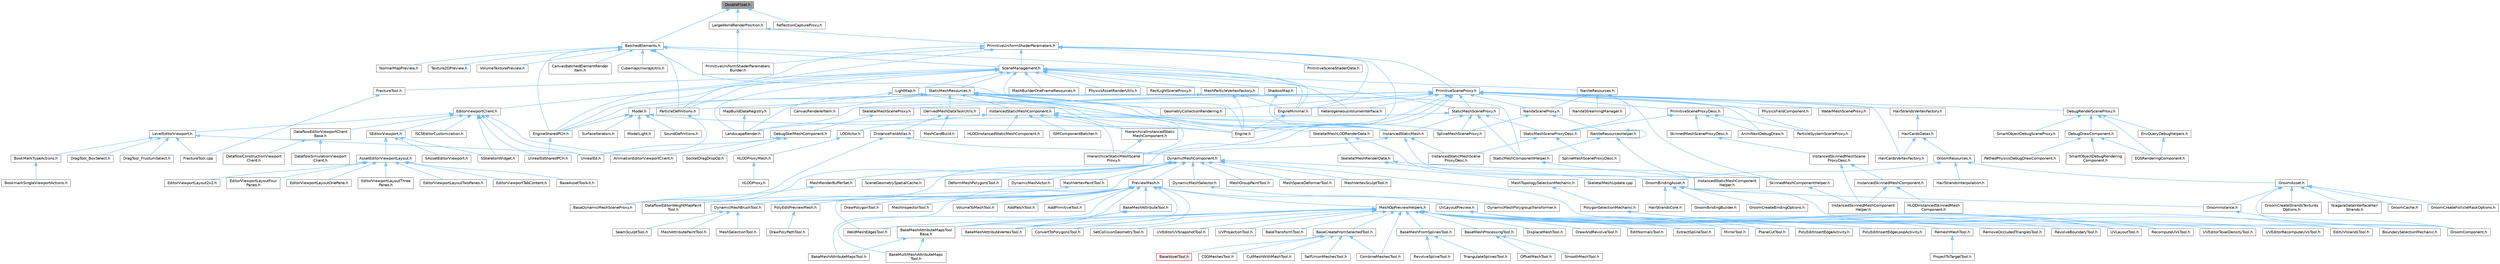 digraph "DoubleFloat.h"
{
 // INTERACTIVE_SVG=YES
 // LATEX_PDF_SIZE
  bgcolor="transparent";
  edge [fontname=Helvetica,fontsize=10,labelfontname=Helvetica,labelfontsize=10];
  node [fontname=Helvetica,fontsize=10,shape=box,height=0.2,width=0.4];
  Node1 [id="Node000001",label="DoubleFloat.h",height=0.2,width=0.4,color="gray40", fillcolor="grey60", style="filled", fontcolor="black",tooltip=" "];
  Node1 -> Node2 [id="edge1_Node000001_Node000002",dir="back",color="steelblue1",style="solid",tooltip=" "];
  Node2 [id="Node000002",label="BatchedElements.h",height=0.2,width=0.4,color="grey40", fillcolor="white", style="filled",URL="$d5/dde/BatchedElements_8h.html",tooltip=" "];
  Node2 -> Node3 [id="edge2_Node000002_Node000003",dir="back",color="steelblue1",style="solid",tooltip=" "];
  Node3 [id="Node000003",label="CanvasBatchedElementRender\lItem.h",height=0.2,width=0.4,color="grey40", fillcolor="white", style="filled",URL="$d4/d4b/CanvasBatchedElementRenderItem_8h.html",tooltip=" "];
  Node2 -> Node4 [id="edge3_Node000002_Node000004",dir="back",color="steelblue1",style="solid",tooltip=" "];
  Node4 [id="Node000004",label="CubemapUnwrapUtils.h",height=0.2,width=0.4,color="grey40", fillcolor="white", style="filled",URL="$dd/d68/CubemapUnwrapUtils_8h.html",tooltip=" "];
  Node2 -> Node5 [id="edge4_Node000002_Node000005",dir="back",color="steelblue1",style="solid",tooltip=" "];
  Node5 [id="Node000005",label="Engine.h",height=0.2,width=0.4,color="grey40", fillcolor="white", style="filled",URL="$d1/d34/Public_2Engine_8h.html",tooltip=" "];
  Node2 -> Node6 [id="edge5_Node000002_Node000006",dir="back",color="steelblue1",style="solid",tooltip=" "];
  Node6 [id="Node000006",label="EngineMinimal.h",height=0.2,width=0.4,color="grey40", fillcolor="white", style="filled",URL="$d0/d2c/EngineMinimal_8h.html",tooltip=" "];
  Node6 -> Node5 [id="edge6_Node000006_Node000005",dir="back",color="steelblue1",style="solid",tooltip=" "];
  Node2 -> Node7 [id="edge7_Node000002_Node000007",dir="back",color="steelblue1",style="solid",tooltip=" "];
  Node7 [id="Node000007",label="EngineSharedPCH.h",height=0.2,width=0.4,color="grey40", fillcolor="white", style="filled",URL="$dc/dbb/EngineSharedPCH_8h.html",tooltip=" "];
  Node7 -> Node8 [id="edge8_Node000007_Node000008",dir="back",color="steelblue1",style="solid",tooltip=" "];
  Node8 [id="Node000008",label="UnrealEdSharedPCH.h",height=0.2,width=0.4,color="grey40", fillcolor="white", style="filled",URL="$d1/de6/UnrealEdSharedPCH_8h.html",tooltip=" "];
  Node2 -> Node9 [id="edge9_Node000002_Node000009",dir="back",color="steelblue1",style="solid",tooltip=" "];
  Node9 [id="Node000009",label="NormalMapPreview.h",height=0.2,width=0.4,color="grey40", fillcolor="white", style="filled",URL="$d2/dbe/NormalMapPreview_8h.html",tooltip=" "];
  Node2 -> Node10 [id="edge10_Node000002_Node000010",dir="back",color="steelblue1",style="solid",tooltip=" "];
  Node10 [id="Node000010",label="ParticleDefinitions.h",height=0.2,width=0.4,color="grey40", fillcolor="white", style="filled",URL="$db/dde/ParticleDefinitions_8h.html",tooltip=" "];
  Node10 -> Node11 [id="edge11_Node000010_Node000011",dir="back",color="steelblue1",style="solid",tooltip=" "];
  Node11 [id="Node000011",label="UnrealEd.h",height=0.2,width=0.4,color="grey40", fillcolor="white", style="filled",URL="$d2/d5f/UnrealEd_8h.html",tooltip=" "];
  Node2 -> Node12 [id="edge12_Node000002_Node000012",dir="back",color="steelblue1",style="solid",tooltip=" "];
  Node12 [id="Node000012",label="SceneManagement.h",height=0.2,width=0.4,color="grey40", fillcolor="white", style="filled",URL="$de/db9/SceneManagement_8h.html",tooltip=" "];
  Node12 -> Node13 [id="edge13_Node000012_Node000013",dir="back",color="steelblue1",style="solid",tooltip=" "];
  Node13 [id="Node000013",label="EditorViewportClient.h",height=0.2,width=0.4,color="grey40", fillcolor="white", style="filled",URL="$d4/d41/EditorViewportClient_8h.html",tooltip=" "];
  Node13 -> Node14 [id="edge14_Node000013_Node000014",dir="back",color="steelblue1",style="solid",tooltip=" "];
  Node14 [id="Node000014",label="AnimationEditorViewportClient.h",height=0.2,width=0.4,color="grey40", fillcolor="white", style="filled",URL="$d1/d45/AnimationEditorViewportClient_8h.html",tooltip=" "];
  Node13 -> Node15 [id="edge15_Node000013_Node000015",dir="back",color="steelblue1",style="solid",tooltip=" "];
  Node15 [id="Node000015",label="DataflowEditorViewportClient\lBase.h",height=0.2,width=0.4,color="grey40", fillcolor="white", style="filled",URL="$d8/ddd/DataflowEditorViewportClientBase_8h.html",tooltip=" "];
  Node15 -> Node16 [id="edge16_Node000015_Node000016",dir="back",color="steelblue1",style="solid",tooltip=" "];
  Node16 [id="Node000016",label="DataflowConstructionViewport\lClient.h",height=0.2,width=0.4,color="grey40", fillcolor="white", style="filled",URL="$d5/da1/DataflowConstructionViewportClient_8h.html",tooltip=" "];
  Node15 -> Node17 [id="edge17_Node000015_Node000017",dir="back",color="steelblue1",style="solid",tooltip=" "];
  Node17 [id="Node000017",label="DataflowSimulationViewport\lClient.h",height=0.2,width=0.4,color="grey40", fillcolor="white", style="filled",URL="$da/d6a/DataflowSimulationViewportClient_8h.html",tooltip=" "];
  Node13 -> Node18 [id="edge18_Node000013_Node000018",dir="back",color="steelblue1",style="solid",tooltip=" "];
  Node18 [id="Node000018",label="ISCSEditorCustomization.h",height=0.2,width=0.4,color="grey40", fillcolor="white", style="filled",URL="$de/d19/ISCSEditorCustomization_8h.html",tooltip=" "];
  Node13 -> Node19 [id="edge19_Node000013_Node000019",dir="back",color="steelblue1",style="solid",tooltip=" "];
  Node19 [id="Node000019",label="LevelEditorViewport.h",height=0.2,width=0.4,color="grey40", fillcolor="white", style="filled",URL="$d4/ddf/LevelEditorViewport_8h.html",tooltip=" "];
  Node19 -> Node20 [id="edge20_Node000019_Node000020",dir="back",color="steelblue1",style="solid",tooltip=" "];
  Node20 [id="Node000020",label="BookMarkTypeActions.h",height=0.2,width=0.4,color="grey40", fillcolor="white", style="filled",URL="$d0/d2f/BookMarkTypeActions_8h.html",tooltip=" "];
  Node20 -> Node21 [id="edge21_Node000020_Node000021",dir="back",color="steelblue1",style="solid",tooltip=" "];
  Node21 [id="Node000021",label="BookmarkSingleViewportActions.h",height=0.2,width=0.4,color="grey40", fillcolor="white", style="filled",URL="$d3/dd5/BookmarkSingleViewportActions_8h.html",tooltip=" "];
  Node19 -> Node22 [id="edge22_Node000019_Node000022",dir="back",color="steelblue1",style="solid",tooltip=" "];
  Node22 [id="Node000022",label="DragTool_BoxSelect.h",height=0.2,width=0.4,color="grey40", fillcolor="white", style="filled",URL="$da/dbf/DragTool__BoxSelect_8h.html",tooltip=" "];
  Node19 -> Node23 [id="edge23_Node000019_Node000023",dir="back",color="steelblue1",style="solid",tooltip=" "];
  Node23 [id="Node000023",label="DragTool_FrustumSelect.h",height=0.2,width=0.4,color="grey40", fillcolor="white", style="filled",URL="$db/de7/DragTool__FrustumSelect_8h.html",tooltip=" "];
  Node19 -> Node24 [id="edge24_Node000019_Node000024",dir="back",color="steelblue1",style="solid",tooltip=" "];
  Node24 [id="Node000024",label="FractureTool.cpp",height=0.2,width=0.4,color="grey40", fillcolor="white", style="filled",URL="$dc/d9a/FractureTool_8cpp.html",tooltip=" "];
  Node19 -> Node11 [id="edge25_Node000019_Node000011",dir="back",color="steelblue1",style="solid",tooltip=" "];
  Node13 -> Node25 [id="edge26_Node000013_Node000025",dir="back",color="steelblue1",style="solid",tooltip=" "];
  Node25 [id="Node000025",label="SEditorViewport.h",height=0.2,width=0.4,color="grey40", fillcolor="white", style="filled",URL="$dd/de0/SEditorViewport_8h.html",tooltip=" "];
  Node25 -> Node26 [id="edge27_Node000025_Node000026",dir="back",color="steelblue1",style="solid",tooltip=" "];
  Node26 [id="Node000026",label="AssetEditorViewportLayout.h",height=0.2,width=0.4,color="grey40", fillcolor="white", style="filled",URL="$df/d46/AssetEditorViewportLayout_8h.html",tooltip=" "];
  Node26 -> Node27 [id="edge28_Node000026_Node000027",dir="back",color="steelblue1",style="solid",tooltip=" "];
  Node27 [id="Node000027",label="BaseAssetToolkit.h",height=0.2,width=0.4,color="grey40", fillcolor="white", style="filled",URL="$d4/d85/BaseAssetToolkit_8h.html",tooltip=" "];
  Node26 -> Node28 [id="edge29_Node000026_Node000028",dir="back",color="steelblue1",style="solid",tooltip=" "];
  Node28 [id="Node000028",label="EditorViewportLayout2x2.h",height=0.2,width=0.4,color="grey40", fillcolor="white", style="filled",URL="$df/dbd/EditorViewportLayout2x2_8h.html",tooltip=" "];
  Node26 -> Node29 [id="edge30_Node000026_Node000029",dir="back",color="steelblue1",style="solid",tooltip=" "];
  Node29 [id="Node000029",label="EditorViewportLayoutFour\lPanes.h",height=0.2,width=0.4,color="grey40", fillcolor="white", style="filled",URL="$d4/d84/EditorViewportLayoutFourPanes_8h.html",tooltip=" "];
  Node26 -> Node30 [id="edge31_Node000026_Node000030",dir="back",color="steelblue1",style="solid",tooltip=" "];
  Node30 [id="Node000030",label="EditorViewportLayoutOnePane.h",height=0.2,width=0.4,color="grey40", fillcolor="white", style="filled",URL="$d2/da6/EditorViewportLayoutOnePane_8h.html",tooltip=" "];
  Node26 -> Node31 [id="edge32_Node000026_Node000031",dir="back",color="steelblue1",style="solid",tooltip=" "];
  Node31 [id="Node000031",label="EditorViewportLayoutThree\lPanes.h",height=0.2,width=0.4,color="grey40", fillcolor="white", style="filled",URL="$d2/d25/EditorViewportLayoutThreePanes_8h.html",tooltip=" "];
  Node26 -> Node32 [id="edge33_Node000026_Node000032",dir="back",color="steelblue1",style="solid",tooltip=" "];
  Node32 [id="Node000032",label="EditorViewportLayoutTwoPanes.h",height=0.2,width=0.4,color="grey40", fillcolor="white", style="filled",URL="$dc/d66/EditorViewportLayoutTwoPanes_8h.html",tooltip=" "];
  Node26 -> Node33 [id="edge34_Node000026_Node000033",dir="back",color="steelblue1",style="solid",tooltip=" "];
  Node33 [id="Node000033",label="EditorViewportTabContent.h",height=0.2,width=0.4,color="grey40", fillcolor="white", style="filled",URL="$d9/da4/EditorViewportTabContent_8h.html",tooltip=" "];
  Node25 -> Node34 [id="edge35_Node000025_Node000034",dir="back",color="steelblue1",style="solid",tooltip=" "];
  Node34 [id="Node000034",label="SAssetEditorViewport.h",height=0.2,width=0.4,color="grey40", fillcolor="white", style="filled",URL="$df/d5a/SAssetEditorViewport_8h.html",tooltip=" "];
  Node25 -> Node35 [id="edge36_Node000025_Node000035",dir="back",color="steelblue1",style="solid",tooltip=" "];
  Node35 [id="Node000035",label="SSkeletonWidget.h",height=0.2,width=0.4,color="grey40", fillcolor="white", style="filled",URL="$dd/da7/SSkeletonWidget_8h.html",tooltip=" "];
  Node13 -> Node35 [id="edge37_Node000013_Node000035",dir="back",color="steelblue1",style="solid",tooltip=" "];
  Node13 -> Node11 [id="edge38_Node000013_Node000011",dir="back",color="steelblue1",style="solid",tooltip=" "];
  Node13 -> Node8 [id="edge39_Node000013_Node000008",dir="back",color="steelblue1",style="solid",tooltip=" "];
  Node12 -> Node5 [id="edge40_Node000012_Node000005",dir="back",color="steelblue1",style="solid",tooltip=" "];
  Node12 -> Node6 [id="edge41_Node000012_Node000006",dir="back",color="steelblue1",style="solid",tooltip=" "];
  Node12 -> Node7 [id="edge42_Node000012_Node000007",dir="back",color="steelblue1",style="solid",tooltip=" "];
  Node12 -> Node36 [id="edge43_Node000012_Node000036",dir="back",color="steelblue1",style="solid",tooltip=" "];
  Node36 [id="Node000036",label="FractureTool.h",height=0.2,width=0.4,color="grey40", fillcolor="white", style="filled",URL="$d4/d30/FractureTool_8h.html",tooltip=" "];
  Node36 -> Node24 [id="edge44_Node000036_Node000024",dir="back",color="steelblue1",style="solid",tooltip=" "];
  Node12 -> Node37 [id="edge45_Node000012_Node000037",dir="back",color="steelblue1",style="solid",tooltip=" "];
  Node37 [id="Node000037",label="HeterogeneousVolumeInterface.h",height=0.2,width=0.4,color="grey40", fillcolor="white", style="filled",URL="$d3/de3/HeterogeneousVolumeInterface_8h.html",tooltip=" "];
  Node12 -> Node38 [id="edge46_Node000012_Node000038",dir="back",color="steelblue1",style="solid",tooltip=" "];
  Node38 [id="Node000038",label="LandscapeRender.h",height=0.2,width=0.4,color="grey40", fillcolor="white", style="filled",URL="$df/d67/LandscapeRender_8h.html",tooltip=" "];
  Node12 -> Node39 [id="edge47_Node000012_Node000039",dir="back",color="steelblue1",style="solid",tooltip=" "];
  Node39 [id="Node000039",label="LightMap.h",height=0.2,width=0.4,color="grey40", fillcolor="white", style="filled",URL="$d1/d76/LightMap_8h.html",tooltip=" "];
  Node39 -> Node40 [id="edge48_Node000039_Node000040",dir="back",color="steelblue1",style="solid",tooltip=" "];
  Node40 [id="Node000040",label="InstancedStaticMesh.h",height=0.2,width=0.4,color="grey40", fillcolor="white", style="filled",URL="$dd/d89/InstancedStaticMesh_8h.html",tooltip=" "];
  Node40 -> Node41 [id="edge49_Node000040_Node000041",dir="back",color="steelblue1",style="solid",tooltip=" "];
  Node41 [id="Node000041",label="HierarchicalStaticMeshScene\lProxy.h",height=0.2,width=0.4,color="grey40", fillcolor="white", style="filled",URL="$d3/d4d/HierarchicalStaticMeshSceneProxy_8h.html",tooltip=" "];
  Node40 -> Node42 [id="edge50_Node000040_Node000042",dir="back",color="steelblue1",style="solid",tooltip=" "];
  Node42 [id="Node000042",label="InstancedStaticMeshComponent\lHelper.h",height=0.2,width=0.4,color="grey40", fillcolor="white", style="filled",URL="$dc/dc7/InstancedStaticMeshComponentHelper_8h.html",tooltip=" "];
  Node40 -> Node43 [id="edge51_Node000040_Node000043",dir="back",color="steelblue1",style="solid",tooltip=" "];
  Node43 [id="Node000043",label="InstancedStaticMeshScene\lProxyDesc.h",height=0.2,width=0.4,color="grey40", fillcolor="white", style="filled",URL="$db/dcf/InstancedStaticMeshSceneProxyDesc_8h.html",tooltip=" "];
  Node39 -> Node44 [id="edge52_Node000039_Node000044",dir="back",color="steelblue1",style="solid",tooltip=" "];
  Node44 [id="Node000044",label="MapBuildDataRegistry.h",height=0.2,width=0.4,color="grey40", fillcolor="white", style="filled",URL="$df/dac/MapBuildDataRegistry_8h.html",tooltip=" "];
  Node44 -> Node38 [id="edge53_Node000044_Node000038",dir="back",color="steelblue1",style="solid",tooltip=" "];
  Node12 -> Node45 [id="edge54_Node000012_Node000045",dir="back",color="steelblue1",style="solid",tooltip=" "];
  Node45 [id="Node000045",label="MeshBuilderOneFrameResources.h",height=0.2,width=0.4,color="grey40", fillcolor="white", style="filled",URL="$df/d7c/MeshBuilderOneFrameResources_8h.html",tooltip=" "];
  Node12 -> Node46 [id="edge55_Node000012_Node000046",dir="back",color="steelblue1",style="solid",tooltip=" "];
  Node46 [id="Node000046",label="MeshParticleVertexFactory.h",height=0.2,width=0.4,color="grey40", fillcolor="white", style="filled",URL="$d5/d83/MeshParticleVertexFactory_8h.html",tooltip=" "];
  Node46 -> Node5 [id="edge56_Node000046_Node000005",dir="back",color="steelblue1",style="solid",tooltip=" "];
  Node46 -> Node6 [id="edge57_Node000046_Node000006",dir="back",color="steelblue1",style="solid",tooltip=" "];
  Node46 -> Node10 [id="edge58_Node000046_Node000010",dir="back",color="steelblue1",style="solid",tooltip=" "];
  Node12 -> Node47 [id="edge59_Node000012_Node000047",dir="back",color="steelblue1",style="solid",tooltip=" "];
  Node47 [id="Node000047",label="NaniteResources.h",height=0.2,width=0.4,color="grey40", fillcolor="white", style="filled",URL="$d7/d8b/NaniteResources_8h.html",tooltip=" "];
  Node47 -> Node48 [id="edge60_Node000047_Node000048",dir="back",color="steelblue1",style="solid",tooltip=" "];
  Node48 [id="Node000048",label="NaniteSceneProxy.h",height=0.2,width=0.4,color="grey40", fillcolor="white", style="filled",URL="$de/dae/NaniteSceneProxy_8h.html",tooltip=" "];
  Node48 -> Node49 [id="edge61_Node000048_Node000049",dir="back",color="steelblue1",style="solid",tooltip=" "];
  Node49 [id="Node000049",label="NaniteResourcesHelper.h",height=0.2,width=0.4,color="grey40", fillcolor="white", style="filled",URL="$dc/d48/NaniteResourcesHelper_8h.html",tooltip=" "];
  Node49 -> Node42 [id="edge62_Node000049_Node000042",dir="back",color="steelblue1",style="solid",tooltip=" "];
  Node49 -> Node49 [id="edge63_Node000049_Node000049",dir="back",color="steelblue1",style="solid",tooltip=" "];
  Node49 -> Node50 [id="edge64_Node000049_Node000050",dir="back",color="steelblue1",style="solid",tooltip=" "];
  Node50 [id="Node000050",label="StaticMeshComponentHelper.h",height=0.2,width=0.4,color="grey40", fillcolor="white", style="filled",URL="$dc/dc1/StaticMeshComponentHelper_8h.html",tooltip=" "];
  Node50 -> Node42 [id="edge65_Node000050_Node000042",dir="back",color="steelblue1",style="solid",tooltip=" "];
  Node48 -> Node51 [id="edge66_Node000048_Node000051",dir="back",color="steelblue1",style="solid",tooltip=" "];
  Node51 [id="Node000051",label="SplineMeshSceneProxy.h",height=0.2,width=0.4,color="grey40", fillcolor="white", style="filled",URL="$dd/dcb/SplineMeshSceneProxy_8h.html",tooltip=" "];
  Node47 -> Node52 [id="edge67_Node000047_Node000052",dir="back",color="steelblue1",style="solid",tooltip=" "];
  Node52 [id="Node000052",label="NaniteStreamingManager.h",height=0.2,width=0.4,color="grey40", fillcolor="white", style="filled",URL="$d2/d3f/NaniteStreamingManager_8h.html",tooltip=" "];
  Node47 -> Node53 [id="edge68_Node000047_Node000053",dir="back",color="steelblue1",style="solid",tooltip=" "];
  Node53 [id="Node000053",label="SkinnedMeshComponentHelper.h",height=0.2,width=0.4,color="grey40", fillcolor="white", style="filled",URL="$db/d81/SkinnedMeshComponentHelper_8h.html",tooltip=" "];
  Node53 -> Node54 [id="edge69_Node000053_Node000054",dir="back",color="steelblue1",style="solid",tooltip=" "];
  Node54 [id="Node000054",label="InstancedSkinnedMeshComponent\lHelper.h",height=0.2,width=0.4,color="grey40", fillcolor="white", style="filled",URL="$d1/d86/InstancedSkinnedMeshComponentHelper_8h.html",tooltip=" "];
  Node47 -> Node55 [id="edge70_Node000047_Node000055",dir="back",color="steelblue1",style="solid",tooltip=" "];
  Node55 [id="Node000055",label="StaticMeshSceneProxyDesc.h",height=0.2,width=0.4,color="grey40", fillcolor="white", style="filled",URL="$d0/d31/StaticMeshSceneProxyDesc_8h.html",tooltip=" "];
  Node55 -> Node43 [id="edge71_Node000055_Node000043",dir="back",color="steelblue1",style="solid",tooltip=" "];
  Node55 -> Node56 [id="edge72_Node000055_Node000056",dir="back",color="steelblue1",style="solid",tooltip=" "];
  Node56 [id="Node000056",label="SplineMeshSceneProxyDesc.h",height=0.2,width=0.4,color="grey40", fillcolor="white", style="filled",URL="$db/d1b/SplineMeshSceneProxyDesc_8h.html",tooltip=" "];
  Node12 -> Node10 [id="edge73_Node000012_Node000010",dir="back",color="steelblue1",style="solid",tooltip=" "];
  Node12 -> Node57 [id="edge74_Node000012_Node000057",dir="back",color="steelblue1",style="solid",tooltip=" "];
  Node57 [id="Node000057",label="PhysicsAssetRenderUtils.h",height=0.2,width=0.4,color="grey40", fillcolor="white", style="filled",URL="$d2/dee/PhysicsAssetRenderUtils_8h.html",tooltip=" "];
  Node12 -> Node58 [id="edge75_Node000012_Node000058",dir="back",color="steelblue1",style="solid",tooltip=" "];
  Node58 [id="Node000058",label="RectLightSceneProxy.h",height=0.2,width=0.4,color="grey40", fillcolor="white", style="filled",URL="$d4/d78/RectLightSceneProxy_8h.html",tooltip=" "];
  Node12 -> Node59 [id="edge76_Node000012_Node000059",dir="back",color="steelblue1",style="solid",tooltip=" "];
  Node59 [id="Node000059",label="ShadowMap.h",height=0.2,width=0.4,color="grey40", fillcolor="white", style="filled",URL="$d1/ddb/ShadowMap_8h.html",tooltip=" "];
  Node59 -> Node40 [id="edge77_Node000059_Node000040",dir="back",color="steelblue1",style="solid",tooltip=" "];
  Node12 -> Node60 [id="edge78_Node000012_Node000060",dir="back",color="steelblue1",style="solid",tooltip=" "];
  Node60 [id="Node000060",label="StaticMeshResources.h",height=0.2,width=0.4,color="grey40", fillcolor="white", style="filled",URL="$d0/db7/StaticMeshResources_8h.html",tooltip=" "];
  Node60 -> Node61 [id="edge79_Node000060_Node000061",dir="back",color="steelblue1",style="solid",tooltip=" "];
  Node61 [id="Node000061",label="CanvasRendererItem.h",height=0.2,width=0.4,color="grey40", fillcolor="white", style="filled",URL="$d7/d93/CanvasRendererItem_8h.html",tooltip=" "];
  Node60 -> Node62 [id="edge80_Node000060_Node000062",dir="back",color="steelblue1",style="solid",tooltip=" "];
  Node62 [id="Node000062",label="DerivedMeshDataTaskUtils.h",height=0.2,width=0.4,color="grey40", fillcolor="white", style="filled",URL="$d2/d98/DerivedMeshDataTaskUtils_8h.html",tooltip=" "];
  Node62 -> Node63 [id="edge81_Node000062_Node000063",dir="back",color="steelblue1",style="solid",tooltip=" "];
  Node63 [id="Node000063",label="DistanceFieldAtlas.h",height=0.2,width=0.4,color="grey40", fillcolor="white", style="filled",URL="$df/def/DistanceFieldAtlas_8h.html",tooltip=" "];
  Node63 -> Node64 [id="edge82_Node000063_Node000064",dir="back",color="steelblue1",style="solid",tooltip=" "];
  Node64 [id="Node000064",label="BaseDynamicMeshSceneProxy.h",height=0.2,width=0.4,color="grey40", fillcolor="white", style="filled",URL="$d2/dee/BaseDynamicMeshSceneProxy_8h.html",tooltip=" "];
  Node63 -> Node65 [id="edge83_Node000063_Node000065",dir="back",color="steelblue1",style="solid",tooltip=" "];
  Node65 [id="Node000065",label="DynamicMeshComponent.h",height=0.2,width=0.4,color="grey40", fillcolor="white", style="filled",URL="$d8/d66/DynamicMeshComponent_8h.html",tooltip=" "];
  Node65 -> Node66 [id="edge84_Node000065_Node000066",dir="back",color="steelblue1",style="solid",tooltip=" "];
  Node66 [id="Node000066",label="DataflowEditorWeightMapPaint\lTool.h",height=0.2,width=0.4,color="grey40", fillcolor="white", style="filled",URL="$db/d46/DataflowEditorWeightMapPaintTool_8h.html",tooltip=" "];
  Node65 -> Node67 [id="edge85_Node000065_Node000067",dir="back",color="steelblue1",style="solid",tooltip=" "];
  Node67 [id="Node000067",label="DeformMeshPolygonsTool.h",height=0.2,width=0.4,color="grey40", fillcolor="white", style="filled",URL="$db/d72/DeformMeshPolygonsTool_8h.html",tooltip=" "];
  Node65 -> Node68 [id="edge86_Node000065_Node000068",dir="back",color="steelblue1",style="solid",tooltip=" "];
  Node68 [id="Node000068",label="DynamicMeshActor.h",height=0.2,width=0.4,color="grey40", fillcolor="white", style="filled",URL="$d1/d71/DynamicMeshActor_8h.html",tooltip=" "];
  Node65 -> Node69 [id="edge87_Node000065_Node000069",dir="back",color="steelblue1",style="solid",tooltip=" "];
  Node69 [id="Node000069",label="DynamicMeshBrushTool.h",height=0.2,width=0.4,color="grey40", fillcolor="white", style="filled",URL="$da/d04/DynamicMeshBrushTool_8h.html",tooltip=" "];
  Node69 -> Node70 [id="edge88_Node000069_Node000070",dir="back",color="steelblue1",style="solid",tooltip=" "];
  Node70 [id="Node000070",label="MeshAttributePaintTool.h",height=0.2,width=0.4,color="grey40", fillcolor="white", style="filled",URL="$d3/d29/MeshAttributePaintTool_8h.html",tooltip=" "];
  Node69 -> Node71 [id="edge89_Node000069_Node000071",dir="back",color="steelblue1",style="solid",tooltip=" "];
  Node71 [id="Node000071",label="MeshSelectionTool.h",height=0.2,width=0.4,color="grey40", fillcolor="white", style="filled",URL="$d8/d80/MeshSelectionTool_8h.html",tooltip=" "];
  Node69 -> Node72 [id="edge90_Node000069_Node000072",dir="back",color="steelblue1",style="solid",tooltip=" "];
  Node72 [id="Node000072",label="SeamSculptTool.h",height=0.2,width=0.4,color="grey40", fillcolor="white", style="filled",URL="$d1/d31/SeamSculptTool_8h.html",tooltip=" "];
  Node65 -> Node73 [id="edge91_Node000065_Node000073",dir="back",color="steelblue1",style="solid",tooltip=" "];
  Node73 [id="Node000073",label="DynamicMeshSelector.h",height=0.2,width=0.4,color="grey40", fillcolor="white", style="filled",URL="$dc/d01/DynamicMeshSelector_8h.html",tooltip=" "];
  Node73 -> Node74 [id="edge92_Node000073_Node000074",dir="back",color="steelblue1",style="solid",tooltip=" "];
  Node74 [id="Node000074",label="DynamicMeshPolygroupTransformer.h",height=0.2,width=0.4,color="grey40", fillcolor="white", style="filled",URL="$dc/db2/DynamicMeshPolygroupTransformer_8h.html",tooltip=" "];
  Node65 -> Node75 [id="edge93_Node000065_Node000075",dir="back",color="steelblue1",style="solid",tooltip=" "];
  Node75 [id="Node000075",label="EditUVIslandsTool.h",height=0.2,width=0.4,color="grey40", fillcolor="white", style="filled",URL="$d0/de4/EditUVIslandsTool_8h.html",tooltip=" "];
  Node65 -> Node76 [id="edge94_Node000065_Node000076",dir="back",color="steelblue1",style="solid",tooltip=" "];
  Node76 [id="Node000076",label="MeshGroupPaintTool.h",height=0.2,width=0.4,color="grey40", fillcolor="white", style="filled",URL="$dd/d04/MeshGroupPaintTool_8h.html",tooltip=" "];
  Node65 -> Node77 [id="edge95_Node000065_Node000077",dir="back",color="steelblue1",style="solid",tooltip=" "];
  Node77 [id="Node000077",label="MeshRenderBufferSet.h",height=0.2,width=0.4,color="grey40", fillcolor="white", style="filled",URL="$de/dc2/MeshRenderBufferSet_8h.html",tooltip=" "];
  Node77 -> Node64 [id="edge96_Node000077_Node000064",dir="back",color="steelblue1",style="solid",tooltip=" "];
  Node65 -> Node78 [id="edge97_Node000065_Node000078",dir="back",color="steelblue1",style="solid",tooltip=" "];
  Node78 [id="Node000078",label="MeshSpaceDeformerTool.h",height=0.2,width=0.4,color="grey40", fillcolor="white", style="filled",URL="$d7/dc8/MeshSpaceDeformerTool_8h.html",tooltip=" "];
  Node65 -> Node79 [id="edge98_Node000065_Node000079",dir="back",color="steelblue1",style="solid",tooltip=" "];
  Node79 [id="Node000079",label="MeshTopologySelectionMechanic.h",height=0.2,width=0.4,color="grey40", fillcolor="white", style="filled",URL="$d5/d15/MeshTopologySelectionMechanic_8h.html",tooltip=" "];
  Node79 -> Node80 [id="edge99_Node000079_Node000080",dir="back",color="steelblue1",style="solid",tooltip=" "];
  Node80 [id="Node000080",label="PolygonSelectionMechanic.h",height=0.2,width=0.4,color="grey40", fillcolor="white", style="filled",URL="$da/dff/PolygonSelectionMechanic_8h.html",tooltip=" "];
  Node80 -> Node81 [id="edge100_Node000080_Node000081",dir="back",color="steelblue1",style="solid",tooltip=" "];
  Node81 [id="Node000081",label="BoundarySelectionMechanic.h",height=0.2,width=0.4,color="grey40", fillcolor="white", style="filled",URL="$d8/dd6/BoundarySelectionMechanic_8h.html",tooltip=" "];
  Node80 -> Node75 [id="edge101_Node000080_Node000075",dir="back",color="steelblue1",style="solid",tooltip=" "];
  Node65 -> Node82 [id="edge102_Node000065_Node000082",dir="back",color="steelblue1",style="solid",tooltip=" "];
  Node82 [id="Node000082",label="MeshVertexPaintTool.h",height=0.2,width=0.4,color="grey40", fillcolor="white", style="filled",URL="$db/d74/MeshVertexPaintTool_8h.html",tooltip=" "];
  Node82 -> Node66 [id="edge103_Node000082_Node000066",dir="back",color="steelblue1",style="solid",tooltip=" "];
  Node65 -> Node83 [id="edge104_Node000065_Node000083",dir="back",color="steelblue1",style="solid",tooltip=" "];
  Node83 [id="Node000083",label="MeshVertexSculptTool.h",height=0.2,width=0.4,color="grey40", fillcolor="white", style="filled",URL="$dc/da6/MeshVertexSculptTool_8h.html",tooltip=" "];
  Node65 -> Node84 [id="edge105_Node000065_Node000084",dir="back",color="steelblue1",style="solid",tooltip=" "];
  Node84 [id="Node000084",label="PreviewMesh.h",height=0.2,width=0.4,color="grey40", fillcolor="white", style="filled",URL="$d6/d30/PreviewMesh_8h.html",tooltip=" "];
  Node84 -> Node85 [id="edge106_Node000084_Node000085",dir="back",color="steelblue1",style="solid",tooltip=" "];
  Node85 [id="Node000085",label="AddPatchTool.h",height=0.2,width=0.4,color="grey40", fillcolor="white", style="filled",URL="$d5/deb/AddPatchTool_8h.html",tooltip=" "];
  Node84 -> Node86 [id="edge107_Node000084_Node000086",dir="back",color="steelblue1",style="solid",tooltip=" "];
  Node86 [id="Node000086",label="AddPrimitiveTool.h",height=0.2,width=0.4,color="grey40", fillcolor="white", style="filled",URL="$d5/dbf/AddPrimitiveTool_8h.html",tooltip=" "];
  Node84 -> Node87 [id="edge108_Node000084_Node000087",dir="back",color="steelblue1",style="solid",tooltip=" "];
  Node87 [id="Node000087",label="BakeMeshAttributeMapsTool.h",height=0.2,width=0.4,color="grey40", fillcolor="white", style="filled",URL="$d8/d14/BakeMeshAttributeMapsTool_8h.html",tooltip=" "];
  Node84 -> Node88 [id="edge109_Node000084_Node000088",dir="back",color="steelblue1",style="solid",tooltip=" "];
  Node88 [id="Node000088",label="BakeMeshAttributeMapsTool\lBase.h",height=0.2,width=0.4,color="grey40", fillcolor="white", style="filled",URL="$dc/d68/BakeMeshAttributeMapsToolBase_8h.html",tooltip=" "];
  Node88 -> Node87 [id="edge110_Node000088_Node000087",dir="back",color="steelblue1",style="solid",tooltip=" "];
  Node88 -> Node89 [id="edge111_Node000088_Node000089",dir="back",color="steelblue1",style="solid",tooltip=" "];
  Node89 [id="Node000089",label="BakeMultiMeshAttributeMaps\lTool.h",height=0.2,width=0.4,color="grey40", fillcolor="white", style="filled",URL="$d7/d65/BakeMultiMeshAttributeMapsTool_8h.html",tooltip=" "];
  Node84 -> Node90 [id="edge112_Node000084_Node000090",dir="back",color="steelblue1",style="solid",tooltip=" "];
  Node90 [id="Node000090",label="BakeMeshAttributeTool.h",height=0.2,width=0.4,color="grey40", fillcolor="white", style="filled",URL="$d0/d82/BakeMeshAttributeTool_8h.html",tooltip=" "];
  Node90 -> Node88 [id="edge113_Node000090_Node000088",dir="back",color="steelblue1",style="solid",tooltip=" "];
  Node90 -> Node91 [id="edge114_Node000090_Node000091",dir="back",color="steelblue1",style="solid",tooltip=" "];
  Node91 [id="Node000091",label="BakeMeshAttributeVertexTool.h",height=0.2,width=0.4,color="grey40", fillcolor="white", style="filled",URL="$d6/d76/BakeMeshAttributeVertexTool_8h.html",tooltip=" "];
  Node84 -> Node91 [id="edge115_Node000084_Node000091",dir="back",color="steelblue1",style="solid",tooltip=" "];
  Node84 -> Node89 [id="edge116_Node000084_Node000089",dir="back",color="steelblue1",style="solid",tooltip=" "];
  Node84 -> Node92 [id="edge117_Node000084_Node000092",dir="back",color="steelblue1",style="solid",tooltip=" "];
  Node92 [id="Node000092",label="ConvertToPolygonsTool.h",height=0.2,width=0.4,color="grey40", fillcolor="white", style="filled",URL="$d7/d5a/ConvertToPolygonsTool_8h.html",tooltip=" "];
  Node84 -> Node93 [id="edge118_Node000084_Node000093",dir="back",color="steelblue1",style="solid",tooltip=" "];
  Node93 [id="Node000093",label="DrawPolygonTool.h",height=0.2,width=0.4,color="grey40", fillcolor="white", style="filled",URL="$d0/d15/DrawPolygonTool_8h.html",tooltip=" "];
  Node84 -> Node69 [id="edge119_Node000084_Node000069",dir="back",color="steelblue1",style="solid",tooltip=" "];
  Node84 -> Node94 [id="edge120_Node000084_Node000094",dir="back",color="steelblue1",style="solid",tooltip=" "];
  Node94 [id="Node000094",label="MeshInspectorTool.h",height=0.2,width=0.4,color="grey40", fillcolor="white", style="filled",URL="$de/da1/MeshInspectorTool_8h.html",tooltip=" "];
  Node84 -> Node95 [id="edge121_Node000084_Node000095",dir="back",color="steelblue1",style="solid",tooltip=" "];
  Node95 [id="Node000095",label="MeshOpPreviewHelpers.h",height=0.2,width=0.4,color="grey40", fillcolor="white", style="filled",URL="$de/d33/MeshOpPreviewHelpers_8h.html",tooltip=" "];
  Node95 -> Node88 [id="edge122_Node000095_Node000088",dir="back",color="steelblue1",style="solid",tooltip=" "];
  Node95 -> Node91 [id="edge123_Node000095_Node000091",dir="back",color="steelblue1",style="solid",tooltip=" "];
  Node95 -> Node96 [id="edge124_Node000095_Node000096",dir="back",color="steelblue1",style="solid",tooltip=" "];
  Node96 [id="Node000096",label="BakeTransformTool.h",height=0.2,width=0.4,color="grey40", fillcolor="white", style="filled",URL="$dc/d39/BakeTransformTool_8h.html",tooltip=" "];
  Node95 -> Node97 [id="edge125_Node000095_Node000097",dir="back",color="steelblue1",style="solid",tooltip=" "];
  Node97 [id="Node000097",label="BaseCreateFromSelectedTool.h",height=0.2,width=0.4,color="grey40", fillcolor="white", style="filled",URL="$de/dc7/BaseCreateFromSelectedTool_8h.html",tooltip=" "];
  Node97 -> Node98 [id="edge126_Node000097_Node000098",dir="back",color="steelblue1",style="solid",tooltip=" "];
  Node98 [id="Node000098",label="BaseVoxelTool.h",height=0.2,width=0.4,color="red", fillcolor="#FFF0F0", style="filled",URL="$db/d63/BaseVoxelTool_8h.html",tooltip=" "];
  Node97 -> Node102 [id="edge127_Node000097_Node000102",dir="back",color="steelblue1",style="solid",tooltip=" "];
  Node102 [id="Node000102",label="CSGMeshesTool.h",height=0.2,width=0.4,color="grey40", fillcolor="white", style="filled",URL="$db/dd1/CSGMeshesTool_8h.html",tooltip=" "];
  Node97 -> Node103 [id="edge128_Node000097_Node000103",dir="back",color="steelblue1",style="solid",tooltip=" "];
  Node103 [id="Node000103",label="CombineMeshesTool.h",height=0.2,width=0.4,color="grey40", fillcolor="white", style="filled",URL="$dd/da3/CombineMeshesTool_8h.html",tooltip=" "];
  Node97 -> Node104 [id="edge129_Node000097_Node000104",dir="back",color="steelblue1",style="solid",tooltip=" "];
  Node104 [id="Node000104",label="CutMeshWithMeshTool.h",height=0.2,width=0.4,color="grey40", fillcolor="white", style="filled",URL="$d2/d2c/CutMeshWithMeshTool_8h.html",tooltip=" "];
  Node97 -> Node105 [id="edge130_Node000097_Node000105",dir="back",color="steelblue1",style="solid",tooltip=" "];
  Node105 [id="Node000105",label="SelfUnionMeshesTool.h",height=0.2,width=0.4,color="grey40", fillcolor="white", style="filled",URL="$dc/dad/SelfUnionMeshesTool_8h.html",tooltip=" "];
  Node95 -> Node106 [id="edge131_Node000095_Node000106",dir="back",color="steelblue1",style="solid",tooltip=" "];
  Node106 [id="Node000106",label="BaseMeshFromSplinesTool.h",height=0.2,width=0.4,color="grey40", fillcolor="white", style="filled",URL="$da/d31/BaseMeshFromSplinesTool_8h.html",tooltip=" "];
  Node106 -> Node107 [id="edge132_Node000106_Node000107",dir="back",color="steelblue1",style="solid",tooltip=" "];
  Node107 [id="Node000107",label="RevolveSplineTool.h",height=0.2,width=0.4,color="grey40", fillcolor="white", style="filled",URL="$d3/d36/RevolveSplineTool_8h.html",tooltip=" "];
  Node106 -> Node108 [id="edge133_Node000106_Node000108",dir="back",color="steelblue1",style="solid",tooltip=" "];
  Node108 [id="Node000108",label="TriangulateSplinesTool.h",height=0.2,width=0.4,color="grey40", fillcolor="white", style="filled",URL="$d9/de6/TriangulateSplinesTool_8h.html",tooltip=" "];
  Node95 -> Node109 [id="edge134_Node000095_Node000109",dir="back",color="steelblue1",style="solid",tooltip=" "];
  Node109 [id="Node000109",label="BaseMeshProcessingTool.h",height=0.2,width=0.4,color="grey40", fillcolor="white", style="filled",URL="$d4/d77/BaseMeshProcessingTool_8h.html",tooltip=" "];
  Node109 -> Node110 [id="edge135_Node000109_Node000110",dir="back",color="steelblue1",style="solid",tooltip=" "];
  Node110 [id="Node000110",label="OffsetMeshTool.h",height=0.2,width=0.4,color="grey40", fillcolor="white", style="filled",URL="$da/d01/OffsetMeshTool_8h.html",tooltip=" "];
  Node109 -> Node111 [id="edge136_Node000109_Node000111",dir="back",color="steelblue1",style="solid",tooltip=" "];
  Node111 [id="Node000111",label="SmoothMeshTool.h",height=0.2,width=0.4,color="grey40", fillcolor="white", style="filled",URL="$da/da9/SmoothMeshTool_8h.html",tooltip=" "];
  Node95 -> Node103 [id="edge137_Node000095_Node000103",dir="back",color="steelblue1",style="solid",tooltip=" "];
  Node95 -> Node92 [id="edge138_Node000095_Node000092",dir="back",color="steelblue1",style="solid",tooltip=" "];
  Node95 -> Node112 [id="edge139_Node000095_Node000112",dir="back",color="steelblue1",style="solid",tooltip=" "];
  Node112 [id="Node000112",label="DisplaceMeshTool.h",height=0.2,width=0.4,color="grey40", fillcolor="white", style="filled",URL="$da/d28/DisplaceMeshTool_8h.html",tooltip=" "];
  Node95 -> Node113 [id="edge140_Node000095_Node000113",dir="back",color="steelblue1",style="solid",tooltip=" "];
  Node113 [id="Node000113",label="DrawAndRevolveTool.h",height=0.2,width=0.4,color="grey40", fillcolor="white", style="filled",URL="$d8/d06/DrawAndRevolveTool_8h.html",tooltip=" "];
  Node95 -> Node114 [id="edge141_Node000095_Node000114",dir="back",color="steelblue1",style="solid",tooltip=" "];
  Node114 [id="Node000114",label="EditNormalsTool.h",height=0.2,width=0.4,color="grey40", fillcolor="white", style="filled",URL="$de/d53/EditNormalsTool_8h.html",tooltip=" "];
  Node95 -> Node115 [id="edge142_Node000095_Node000115",dir="back",color="steelblue1",style="solid",tooltip=" "];
  Node115 [id="Node000115",label="ExtractSplineTool.h",height=0.2,width=0.4,color="grey40", fillcolor="white", style="filled",URL="$d3/d4d/ExtractSplineTool_8h.html",tooltip=" "];
  Node95 -> Node116 [id="edge143_Node000095_Node000116",dir="back",color="steelblue1",style="solid",tooltip=" "];
  Node116 [id="Node000116",label="MirrorTool.h",height=0.2,width=0.4,color="grey40", fillcolor="white", style="filled",URL="$d3/dc9/MirrorTool_8h.html",tooltip=" "];
  Node95 -> Node117 [id="edge144_Node000095_Node000117",dir="back",color="steelblue1",style="solid",tooltip=" "];
  Node117 [id="Node000117",label="PlaneCutTool.h",height=0.2,width=0.4,color="grey40", fillcolor="white", style="filled",URL="$dd/def/PlaneCutTool_8h.html",tooltip=" "];
  Node95 -> Node118 [id="edge145_Node000095_Node000118",dir="back",color="steelblue1",style="solid",tooltip=" "];
  Node118 [id="Node000118",label="PolyEditInsertEdgeActivity.h",height=0.2,width=0.4,color="grey40", fillcolor="white", style="filled",URL="$d1/d26/PolyEditInsertEdgeActivity_8h.html",tooltip=" "];
  Node95 -> Node119 [id="edge146_Node000095_Node000119",dir="back",color="steelblue1",style="solid",tooltip=" "];
  Node119 [id="Node000119",label="PolyEditInsertEdgeLoopActivity.h",height=0.2,width=0.4,color="grey40", fillcolor="white", style="filled",URL="$d5/d37/PolyEditInsertEdgeLoopActivity_8h.html",tooltip=" "];
  Node95 -> Node120 [id="edge147_Node000095_Node000120",dir="back",color="steelblue1",style="solid",tooltip=" "];
  Node120 [id="Node000120",label="RecomputeUVsTool.h",height=0.2,width=0.4,color="grey40", fillcolor="white", style="filled",URL="$d0/d92/RecomputeUVsTool_8h.html",tooltip=" "];
  Node95 -> Node121 [id="edge148_Node000095_Node000121",dir="back",color="steelblue1",style="solid",tooltip=" "];
  Node121 [id="Node000121",label="RemeshMeshTool.h",height=0.2,width=0.4,color="grey40", fillcolor="white", style="filled",URL="$dc/dd6/RemeshMeshTool_8h.html",tooltip=" "];
  Node121 -> Node122 [id="edge149_Node000121_Node000122",dir="back",color="steelblue1",style="solid",tooltip=" "];
  Node122 [id="Node000122",label="ProjectToTargetTool.h",height=0.2,width=0.4,color="grey40", fillcolor="white", style="filled",URL="$d3/daa/ProjectToTargetTool_8h.html",tooltip=" "];
  Node95 -> Node123 [id="edge150_Node000095_Node000123",dir="back",color="steelblue1",style="solid",tooltip=" "];
  Node123 [id="Node000123",label="RemoveOccludedTrianglesTool.h",height=0.2,width=0.4,color="grey40", fillcolor="white", style="filled",URL="$d9/da1/RemoveOccludedTrianglesTool_8h.html",tooltip=" "];
  Node95 -> Node124 [id="edge151_Node000095_Node000124",dir="back",color="steelblue1",style="solid",tooltip=" "];
  Node124 [id="Node000124",label="RevolveBoundaryTool.h",height=0.2,width=0.4,color="grey40", fillcolor="white", style="filled",URL="$da/dce/RevolveBoundaryTool_8h.html",tooltip=" "];
  Node95 -> Node125 [id="edge152_Node000095_Node000125",dir="back",color="steelblue1",style="solid",tooltip=" "];
  Node125 [id="Node000125",label="SetCollisionGeometryTool.h",height=0.2,width=0.4,color="grey40", fillcolor="white", style="filled",URL="$d0/de6/SetCollisionGeometryTool_8h.html",tooltip=" "];
  Node95 -> Node126 [id="edge153_Node000095_Node000126",dir="back",color="steelblue1",style="solid",tooltip=" "];
  Node126 [id="Node000126",label="UVEditorUVSnapshotTool.h",height=0.2,width=0.4,color="grey40", fillcolor="white", style="filled",URL="$d4/dd6/UVEditorUVSnapshotTool_8h.html",tooltip=" "];
  Node95 -> Node127 [id="edge154_Node000095_Node000127",dir="back",color="steelblue1",style="solid",tooltip=" "];
  Node127 [id="Node000127",label="UVLayoutTool.h",height=0.2,width=0.4,color="grey40", fillcolor="white", style="filled",URL="$d6/d89/UVLayoutTool_8h.html",tooltip=" "];
  Node95 -> Node128 [id="edge155_Node000095_Node000128",dir="back",color="steelblue1",style="solid",tooltip=" "];
  Node128 [id="Node000128",label="UVProjectionTool.h",height=0.2,width=0.4,color="grey40", fillcolor="white", style="filled",URL="$d5/d4f/UVProjectionTool_8h.html",tooltip=" "];
  Node95 -> Node129 [id="edge156_Node000095_Node000129",dir="back",color="steelblue1",style="solid",tooltip=" "];
  Node129 [id="Node000129",label="WeldMeshEdgesTool.h",height=0.2,width=0.4,color="grey40", fillcolor="white", style="filled",URL="$d5/d6e/WeldMeshEdgesTool_8h.html",tooltip=" "];
  Node84 -> Node130 [id="edge157_Node000084_Node000130",dir="back",color="steelblue1",style="solid",tooltip=" "];
  Node130 [id="Node000130",label="PolyEditPreviewMesh.h",height=0.2,width=0.4,color="grey40", fillcolor="white", style="filled",URL="$d2/de8/PolyEditPreviewMesh_8h.html",tooltip=" "];
  Node130 -> Node131 [id="edge158_Node000130_Node000131",dir="back",color="steelblue1",style="solid",tooltip=" "];
  Node131 [id="Node000131",label="DrawPolyPathTool.h",height=0.2,width=0.4,color="grey40", fillcolor="white", style="filled",URL="$dc/d3e/DrawPolyPathTool_8h.html",tooltip=" "];
  Node84 -> Node132 [id="edge159_Node000084_Node000132",dir="back",color="steelblue1",style="solid",tooltip=" "];
  Node132 [id="Node000132",label="UVLayoutPreview.h",height=0.2,width=0.4,color="grey40", fillcolor="white", style="filled",URL="$dd/d16/UVLayoutPreview_8h.html",tooltip=" "];
  Node132 -> Node120 [id="edge160_Node000132_Node000120",dir="back",color="steelblue1",style="solid",tooltip=" "];
  Node132 -> Node133 [id="edge161_Node000132_Node000133",dir="back",color="steelblue1",style="solid",tooltip=" "];
  Node133 [id="Node000133",label="UVEditorRecomputeUVsTool.h",height=0.2,width=0.4,color="grey40", fillcolor="white", style="filled",URL="$d2/db8/UVEditorRecomputeUVsTool_8h.html",tooltip=" "];
  Node132 -> Node134 [id="edge162_Node000132_Node000134",dir="back",color="steelblue1",style="solid",tooltip=" "];
  Node134 [id="Node000134",label="UVEditorTexelDensityTool.h",height=0.2,width=0.4,color="grey40", fillcolor="white", style="filled",URL="$d0/d8b/UVEditorTexelDensityTool_8h.html",tooltip=" "];
  Node132 -> Node127 [id="edge163_Node000132_Node000127",dir="back",color="steelblue1",style="solid",tooltip=" "];
  Node84 -> Node135 [id="edge164_Node000084_Node000135",dir="back",color="steelblue1",style="solid",tooltip=" "];
  Node135 [id="Node000135",label="VolumeToMeshTool.h",height=0.2,width=0.4,color="grey40", fillcolor="white", style="filled",URL="$de/d64/VolumeToMeshTool_8h.html",tooltip=" "];
  Node84 -> Node129 [id="edge165_Node000084_Node000129",dir="back",color="steelblue1",style="solid",tooltip=" "];
  Node65 -> Node136 [id="edge166_Node000065_Node000136",dir="back",color="steelblue1",style="solid",tooltip=" "];
  Node136 [id="Node000136",label="SceneGeometrySpatialCache.h",height=0.2,width=0.4,color="grey40", fillcolor="white", style="filled",URL="$d6/d6f/SceneGeometrySpatialCache_8h.html",tooltip=" "];
  Node62 -> Node137 [id="edge167_Node000062_Node000137",dir="back",color="steelblue1",style="solid",tooltip=" "];
  Node137 [id="Node000137",label="MeshCardBuild.h",height=0.2,width=0.4,color="grey40", fillcolor="white", style="filled",URL="$d8/df6/MeshCardBuild_8h.html",tooltip=" "];
  Node60 -> Node138 [id="edge168_Node000060_Node000138",dir="back",color="steelblue1",style="solid",tooltip=" "];
  Node138 [id="Node000138",label="GeometryCollectionRendering.h",height=0.2,width=0.4,color="grey40", fillcolor="white", style="filled",URL="$dc/d68/GeometryCollectionRendering_8h.html",tooltip=" "];
  Node60 -> Node139 [id="edge169_Node000060_Node000139",dir="back",color="steelblue1",style="solid",tooltip=" "];
  Node139 [id="Node000139",label="HierarchicalInstancedStatic\lMeshComponent.h",height=0.2,width=0.4,color="grey40", fillcolor="white", style="filled",URL="$d3/ddb/HierarchicalInstancedStaticMeshComponent_8h.html",tooltip=" "];
  Node139 -> Node41 [id="edge170_Node000139_Node000041",dir="back",color="steelblue1",style="solid",tooltip=" "];
  Node60 -> Node41 [id="edge171_Node000060_Node000041",dir="back",color="steelblue1",style="solid",tooltip=" "];
  Node60 -> Node40 [id="edge172_Node000060_Node000040",dir="back",color="steelblue1",style="solid",tooltip=" "];
  Node60 -> Node140 [id="edge173_Node000060_Node000140",dir="back",color="steelblue1",style="solid",tooltip=" "];
  Node140 [id="Node000140",label="InstancedStaticMeshComponent.h",height=0.2,width=0.4,color="grey40", fillcolor="white", style="filled",URL="$d8/d5d/InstancedStaticMeshComponent_8h.html",tooltip=" "];
  Node140 -> Node5 [id="edge174_Node000140_Node000005",dir="back",color="steelblue1",style="solid",tooltip=" "];
  Node140 -> Node141 [id="edge175_Node000140_Node000141",dir="back",color="steelblue1",style="solid",tooltip=" "];
  Node141 [id="Node000141",label="HLODInstancedStaticMeshComponent.h",height=0.2,width=0.4,color="grey40", fillcolor="white", style="filled",URL="$dd/d88/HLODInstancedStaticMeshComponent_8h.html",tooltip=" "];
  Node140 -> Node139 [id="edge176_Node000140_Node000139",dir="back",color="steelblue1",style="solid",tooltip=" "];
  Node140 -> Node41 [id="edge177_Node000140_Node000041",dir="back",color="steelblue1",style="solid",tooltip=" "];
  Node140 -> Node142 [id="edge178_Node000140_Node000142",dir="back",color="steelblue1",style="solid",tooltip=" "];
  Node142 [id="Node000142",label="ISMComponentBatcher.h",height=0.2,width=0.4,color="grey40", fillcolor="white", style="filled",URL="$d8/def/ISMComponentBatcher_8h.html",tooltip=" "];
  Node140 -> Node40 [id="edge179_Node000140_Node000040",dir="back",color="steelblue1",style="solid",tooltip=" "];
  Node140 -> Node143 [id="edge180_Node000140_Node000143",dir="back",color="steelblue1",style="solid",tooltip=" "];
  Node143 [id="Node000143",label="LODActor.h",height=0.2,width=0.4,color="grey40", fillcolor="white", style="filled",URL="$df/de0/LODActor_8h.html",tooltip=" "];
  Node143 -> Node144 [id="edge181_Node000143_Node000144",dir="back",color="steelblue1",style="solid",tooltip=" "];
  Node144 [id="Node000144",label="HLODProxyMesh.h",height=0.2,width=0.4,color="grey40", fillcolor="white", style="filled",URL="$d6/dfc/HLODProxyMesh_8h.html",tooltip=" "];
  Node144 -> Node145 [id="edge182_Node000144_Node000145",dir="back",color="steelblue1",style="solid",tooltip=" "];
  Node145 [id="Node000145",label="HLODProxy.h",height=0.2,width=0.4,color="grey40", fillcolor="white", style="filled",URL="$dc/d2d/HLODProxy_8h.html",tooltip=" "];
  Node60 -> Node38 [id="edge183_Node000060_Node000038",dir="back",color="steelblue1",style="solid",tooltip=" "];
  Node60 -> Node146 [id="edge184_Node000060_Node000146",dir="back",color="steelblue1",style="solid",tooltip=" "];
  Node146 [id="Node000146",label="Model.h",height=0.2,width=0.4,color="grey40", fillcolor="white", style="filled",URL="$dd/d63/Public_2Model_8h.html",tooltip=" "];
  Node146 -> Node5 [id="edge185_Node000146_Node000005",dir="back",color="steelblue1",style="solid",tooltip=" "];
  Node146 -> Node7 [id="edge186_Node000146_Node000007",dir="back",color="steelblue1",style="solid",tooltip=" "];
  Node146 -> Node147 [id="edge187_Node000146_Node000147",dir="back",color="steelblue1",style="solid",tooltip=" "];
  Node147 [id="Node000147",label="ModelLight.h",height=0.2,width=0.4,color="grey40", fillcolor="white", style="filled",URL="$d2/d80/ModelLight_8h.html",tooltip=" "];
  Node146 -> Node148 [id="edge188_Node000146_Node000148",dir="back",color="steelblue1",style="solid",tooltip=" "];
  Node148 [id="Node000148",label="SoundDefinitions.h",height=0.2,width=0.4,color="grey40", fillcolor="white", style="filled",URL="$d4/da9/SoundDefinitions_8h.html",tooltip=" "];
  Node146 -> Node149 [id="edge189_Node000146_Node000149",dir="back",color="steelblue1",style="solid",tooltip=" "];
  Node149 [id="Node000149",label="SurfaceIterators.h",height=0.2,width=0.4,color="grey40", fillcolor="white", style="filled",URL="$da/de6/SurfaceIterators_8h.html",tooltip=" "];
  Node60 -> Node150 [id="edge190_Node000060_Node000150",dir="back",color="steelblue1",style="solid",tooltip=" "];
  Node150 [id="Node000150",label="SkeletalMeshLODRenderData.h",height=0.2,width=0.4,color="grey40", fillcolor="white", style="filled",URL="$d0/d5a/SkeletalMeshLODRenderData_8h.html",tooltip=" "];
  Node150 -> Node151 [id="edge191_Node000150_Node000151",dir="back",color="steelblue1",style="solid",tooltip=" "];
  Node151 [id="Node000151",label="GroomBindingAsset.h",height=0.2,width=0.4,color="grey40", fillcolor="white", style="filled",URL="$de/d26/GroomBindingAsset_8h.html",tooltip=" "];
  Node151 -> Node152 [id="edge192_Node000151_Node000152",dir="back",color="steelblue1",style="solid",tooltip=" "];
  Node152 [id="Node000152",label="GroomBindingBuilder.h",height=0.2,width=0.4,color="grey40", fillcolor="white", style="filled",URL="$d2/d2f/GroomBindingBuilder_8h.html",tooltip=" "];
  Node151 -> Node153 [id="edge193_Node000151_Node000153",dir="back",color="steelblue1",style="solid",tooltip=" "];
  Node153 [id="Node000153",label="GroomComponent.h",height=0.2,width=0.4,color="grey40", fillcolor="white", style="filled",URL="$de/d2e/GroomComponent_8h.html",tooltip=" "];
  Node151 -> Node154 [id="edge194_Node000151_Node000154",dir="back",color="steelblue1",style="solid",tooltip=" "];
  Node154 [id="Node000154",label="GroomCreateBindingOptions.h",height=0.2,width=0.4,color="grey40", fillcolor="white", style="filled",URL="$d5/dba/GroomCreateBindingOptions_8h.html",tooltip=" "];
  Node151 -> Node155 [id="edge195_Node000151_Node000155",dir="back",color="steelblue1",style="solid",tooltip=" "];
  Node155 [id="Node000155",label="GroomInstance.h",height=0.2,width=0.4,color="grey40", fillcolor="white", style="filled",URL="$dd/d47/GroomInstance_8h.html",tooltip=" "];
  Node155 -> Node153 [id="edge196_Node000155_Node000153",dir="back",color="steelblue1",style="solid",tooltip=" "];
  Node151 -> Node156 [id="edge197_Node000151_Node000156",dir="back",color="steelblue1",style="solid",tooltip=" "];
  Node156 [id="Node000156",label="HairStrandsCore.h",height=0.2,width=0.4,color="grey40", fillcolor="white", style="filled",URL="$d7/def/HairStrandsCore_8h.html",tooltip=" "];
  Node150 -> Node157 [id="edge198_Node000150_Node000157",dir="back",color="steelblue1",style="solid",tooltip=" "];
  Node157 [id="Node000157",label="SkeletalMeshRenderData.h",height=0.2,width=0.4,color="grey40", fillcolor="white", style="filled",URL="$d9/d14/SkeletalMeshRenderData_8h.html",tooltip=" "];
  Node157 -> Node158 [id="edge199_Node000157_Node000158",dir="back",color="steelblue1",style="solid",tooltip=" "];
  Node158 [id="Node000158",label="SkeletalMeshUpdate.cpp",height=0.2,width=0.4,color="grey40", fillcolor="white", style="filled",URL="$db/d45/SkeletalMeshUpdate_8cpp.html",tooltip=" "];
  Node157 -> Node53 [id="edge200_Node000157_Node000053",dir="back",color="steelblue1",style="solid",tooltip=" "];
  Node60 -> Node51 [id="edge201_Node000060_Node000051",dir="back",color="steelblue1",style="solid",tooltip=" "];
  Node60 -> Node50 [id="edge202_Node000060_Node000050",dir="back",color="steelblue1",style="solid",tooltip=" "];
  Node12 -> Node159 [id="edge203_Node000012_Node000159",dir="back",color="steelblue1",style="solid",tooltip=" "];
  Node159 [id="Node000159",label="StaticMeshSceneProxy.h",height=0.2,width=0.4,color="grey40", fillcolor="white", style="filled",URL="$d8/d6d/StaticMeshSceneProxy_8h.html",tooltip=" "];
  Node159 -> Node40 [id="edge204_Node000159_Node000040",dir="back",color="steelblue1",style="solid",tooltip=" "];
  Node159 -> Node38 [id="edge205_Node000159_Node000038",dir="back",color="steelblue1",style="solid",tooltip=" "];
  Node159 -> Node51 [id="edge206_Node000159_Node000051",dir="back",color="steelblue1",style="solid",tooltip=" "];
  Node159 -> Node50 [id="edge207_Node000159_Node000050",dir="back",color="steelblue1",style="solid",tooltip=" "];
  Node159 -> Node55 [id="edge208_Node000159_Node000055",dir="back",color="steelblue1",style="solid",tooltip=" "];
  Node2 -> Node160 [id="edge209_Node000002_Node000160",dir="back",color="steelblue1",style="solid",tooltip=" "];
  Node160 [id="Node000160",label="Texture2DPreview.h",height=0.2,width=0.4,color="grey40", fillcolor="white", style="filled",URL="$d7/d83/Texture2DPreview_8h.html",tooltip=" "];
  Node2 -> Node161 [id="edge210_Node000002_Node000161",dir="back",color="steelblue1",style="solid",tooltip=" "];
  Node161 [id="Node000161",label="VolumeTexturePreview.h",height=0.2,width=0.4,color="grey40", fillcolor="white", style="filled",URL="$d5/df0/VolumeTexturePreview_8h.html",tooltip=" "];
  Node1 -> Node162 [id="edge211_Node000001_Node000162",dir="back",color="steelblue1",style="solid",tooltip=" "];
  Node162 [id="Node000162",label="LargeWorldRenderPosition.h",height=0.2,width=0.4,color="grey40", fillcolor="white", style="filled",URL="$d8/dc0/LargeWorldRenderPosition_8h.html",tooltip=" "];
  Node162 -> Node163 [id="edge212_Node000162_Node000163",dir="back",color="steelblue1",style="solid",tooltip=" "];
  Node163 [id="Node000163",label="PrimitiveUniformShaderParameters.h",height=0.2,width=0.4,color="grey40", fillcolor="white", style="filled",URL="$d9/d46/PrimitiveUniformShaderParameters_8h.html",tooltip=" "];
  Node163 -> Node5 [id="edge213_Node000163_Node000005",dir="back",color="steelblue1",style="solid",tooltip=" "];
  Node163 -> Node6 [id="edge214_Node000163_Node000006",dir="back",color="steelblue1",style="solid",tooltip=" "];
  Node163 -> Node7 [id="edge215_Node000163_Node000007",dir="back",color="steelblue1",style="solid",tooltip=" "];
  Node163 -> Node10 [id="edge216_Node000163_Node000010",dir="back",color="steelblue1",style="solid",tooltip=" "];
  Node163 -> Node164 [id="edge217_Node000163_Node000164",dir="back",color="steelblue1",style="solid",tooltip=" "];
  Node164 [id="Node000164",label="PrimitiveSceneProxy.h",height=0.2,width=0.4,color="grey40", fillcolor="white", style="filled",URL="$dc/d1e/PrimitiveSceneProxy_8h.html",tooltip=" "];
  Node164 -> Node165 [id="edge218_Node000164_Node000165",dir="back",color="steelblue1",style="solid",tooltip=" "];
  Node165 [id="Node000165",label="AnimNextDebugDraw.h",height=0.2,width=0.4,color="grey40", fillcolor="white", style="filled",URL="$dd/de1/AnimNextDebugDraw_8h.html",tooltip=" "];
  Node164 -> Node64 [id="edge219_Node000164_Node000064",dir="back",color="steelblue1",style="solid",tooltip=" "];
  Node164 -> Node166 [id="edge220_Node000164_Node000166",dir="back",color="steelblue1",style="solid",tooltip=" "];
  Node166 [id="Node000166",label="DebugRenderSceneProxy.h",height=0.2,width=0.4,color="grey40", fillcolor="white", style="filled",URL="$dc/db2/DebugRenderSceneProxy_8h.html",tooltip=" "];
  Node166 -> Node167 [id="edge221_Node000166_Node000167",dir="back",color="steelblue1",style="solid",tooltip=" "];
  Node167 [id="Node000167",label="DebugDrawComponent.h",height=0.2,width=0.4,color="grey40", fillcolor="white", style="filled",URL="$d9/dae/DebugDrawComponent_8h.html",tooltip=" "];
  Node167 -> Node168 [id="edge222_Node000167_Node000168",dir="back",color="steelblue1",style="solid",tooltip=" "];
  Node168 [id="Node000168",label="EQSRenderingComponent.h",height=0.2,width=0.4,color="grey40", fillcolor="white", style="filled",URL="$df/d63/EQSRenderingComponent_8h.html",tooltip=" "];
  Node167 -> Node169 [id="edge223_Node000167_Node000169",dir="back",color="steelblue1",style="solid",tooltip=" "];
  Node169 [id="Node000169",label="PathedPhysicsDebugDrawComponent.h",height=0.2,width=0.4,color="grey40", fillcolor="white", style="filled",URL="$d9/dd8/PathedPhysicsDebugDrawComponent_8h.html",tooltip=" "];
  Node167 -> Node170 [id="edge224_Node000167_Node000170",dir="back",color="steelblue1",style="solid",tooltip=" "];
  Node170 [id="Node000170",label="SmartObjectDebugRendering\lComponent.h",height=0.2,width=0.4,color="grey40", fillcolor="white", style="filled",URL="$d2/db9/SmartObjectDebugRenderingComponent_8h.html",tooltip=" "];
  Node166 -> Node168 [id="edge225_Node000166_Node000168",dir="back",color="steelblue1",style="solid",tooltip=" "];
  Node166 -> Node171 [id="edge226_Node000166_Node000171",dir="back",color="steelblue1",style="solid",tooltip=" "];
  Node171 [id="Node000171",label="EnvQueryDebugHelpers.h",height=0.2,width=0.4,color="grey40", fillcolor="white", style="filled",URL="$de/dda/EnvQueryDebugHelpers_8h.html",tooltip=" "];
  Node171 -> Node168 [id="edge227_Node000171_Node000168",dir="back",color="steelblue1",style="solid",tooltip=" "];
  Node166 -> Node172 [id="edge228_Node000166_Node000172",dir="back",color="steelblue1",style="solid",tooltip=" "];
  Node172 [id="Node000172",label="SmartObjectDebugSceneProxy.h",height=0.2,width=0.4,color="grey40", fillcolor="white", style="filled",URL="$dd/df5/SmartObjectDebugSceneProxy_8h.html",tooltip=" "];
  Node164 -> Node5 [id="edge229_Node000164_Node000005",dir="back",color="steelblue1",style="solid",tooltip=" "];
  Node164 -> Node6 [id="edge230_Node000164_Node000006",dir="back",color="steelblue1",style="solid",tooltip=" "];
  Node164 -> Node7 [id="edge231_Node000164_Node000007",dir="back",color="steelblue1",style="solid",tooltip=" "];
  Node164 -> Node138 [id="edge232_Node000164_Node000138",dir="back",color="steelblue1",style="solid",tooltip=" "];
  Node164 -> Node173 [id="edge233_Node000164_Node000173",dir="back",color="steelblue1",style="solid",tooltip=" "];
  Node173 [id="Node000173",label="HairCardsVertexFactory.h",height=0.2,width=0.4,color="grey40", fillcolor="white", style="filled",URL="$de/d8e/HairCardsVertexFactory_8h.html",tooltip=" "];
  Node164 -> Node174 [id="edge234_Node000164_Node000174",dir="back",color="steelblue1",style="solid",tooltip=" "];
  Node174 [id="Node000174",label="HairStrandsVertexFactory.h",height=0.2,width=0.4,color="grey40", fillcolor="white", style="filled",URL="$d0/d1c/HairStrandsVertexFactory_8h.html",tooltip=" "];
  Node174 -> Node175 [id="edge235_Node000174_Node000175",dir="back",color="steelblue1",style="solid",tooltip=" "];
  Node175 [id="Node000175",label="HairCardsDatas.h",height=0.2,width=0.4,color="grey40", fillcolor="white", style="filled",URL="$da/d01/HairCardsDatas_8h.html",tooltip=" "];
  Node175 -> Node176 [id="edge236_Node000175_Node000176",dir="back",color="steelblue1",style="solid",tooltip=" "];
  Node176 [id="Node000176",label="GroomResources.h",height=0.2,width=0.4,color="grey40", fillcolor="white", style="filled",URL="$d0/d70/GroomResources_8h.html",tooltip=" "];
  Node176 -> Node177 [id="edge237_Node000176_Node000177",dir="back",color="steelblue1",style="solid",tooltip=" "];
  Node177 [id="Node000177",label="GroomAsset.h",height=0.2,width=0.4,color="grey40", fillcolor="white", style="filled",URL="$d8/df1/GroomAsset_8h.html",tooltip=" "];
  Node177 -> Node178 [id="edge238_Node000177_Node000178",dir="back",color="steelblue1",style="solid",tooltip=" "];
  Node178 [id="Node000178",label="GroomCache.h",height=0.2,width=0.4,color="grey40", fillcolor="white", style="filled",URL="$d7/d6e/GroomCache_8h.html",tooltip=" "];
  Node177 -> Node153 [id="edge239_Node000177_Node000153",dir="back",color="steelblue1",style="solid",tooltip=" "];
  Node177 -> Node179 [id="edge240_Node000177_Node000179",dir="back",color="steelblue1",style="solid",tooltip=" "];
  Node179 [id="Node000179",label="GroomCreateFollicleMaskOptions.h",height=0.2,width=0.4,color="grey40", fillcolor="white", style="filled",URL="$d7/d8b/GroomCreateFollicleMaskOptions_8h.html",tooltip=" "];
  Node177 -> Node180 [id="edge241_Node000177_Node000180",dir="back",color="steelblue1",style="solid",tooltip=" "];
  Node180 [id="Node000180",label="GroomCreateStrandsTextures\lOptions.h",height=0.2,width=0.4,color="grey40", fillcolor="white", style="filled",URL="$da/dfc/GroomCreateStrandsTexturesOptions_8h.html",tooltip=" "];
  Node177 -> Node155 [id="edge242_Node000177_Node000155",dir="back",color="steelblue1",style="solid",tooltip=" "];
  Node177 -> Node181 [id="edge243_Node000177_Node000181",dir="back",color="steelblue1",style="solid",tooltip=" "];
  Node181 [id="Node000181",label="NiagaraDataInterfaceHair\lStrands.h",height=0.2,width=0.4,color="grey40", fillcolor="white", style="filled",URL="$da/dd2/NiagaraDataInterfaceHairStrands_8h.html",tooltip=" "];
  Node176 -> Node151 [id="edge244_Node000176_Node000151",dir="back",color="steelblue1",style="solid",tooltip=" "];
  Node176 -> Node182 [id="edge245_Node000176_Node000182",dir="back",color="steelblue1",style="solid",tooltip=" "];
  Node182 [id="Node000182",label="HairStrandsInterpolation.h",height=0.2,width=0.4,color="grey40", fillcolor="white", style="filled",URL="$de/dab/HairStrandsInterpolation_8h.html",tooltip=" "];
  Node175 -> Node173 [id="edge246_Node000175_Node000173",dir="back",color="steelblue1",style="solid",tooltip=" "];
  Node164 -> Node37 [id="edge247_Node000164_Node000037",dir="back",color="steelblue1",style="solid",tooltip=" "];
  Node164 -> Node41 [id="edge248_Node000164_Node000041",dir="back",color="steelblue1",style="solid",tooltip=" "];
  Node164 -> Node38 [id="edge249_Node000164_Node000038",dir="back",color="steelblue1",style="solid",tooltip=" "];
  Node164 -> Node48 [id="edge250_Node000164_Node000048",dir="back",color="steelblue1",style="solid",tooltip=" "];
  Node164 -> Node183 [id="edge251_Node000164_Node000183",dir="back",color="steelblue1",style="solid",tooltip=" "];
  Node183 [id="Node000183",label="ParticleSystemSceneProxy.h",height=0.2,width=0.4,color="grey40", fillcolor="white", style="filled",URL="$dd/d25/ParticleSystemSceneProxy_8h.html",tooltip=" "];
  Node164 -> Node184 [id="edge252_Node000164_Node000184",dir="back",color="steelblue1",style="solid",tooltip=" "];
  Node184 [id="Node000184",label="PhysicsFieldComponent.h",height=0.2,width=0.4,color="grey40", fillcolor="white", style="filled",URL="$dd/d76/PhysicsFieldComponent_8h.html",tooltip=" "];
  Node164 -> Node185 [id="edge253_Node000164_Node000185",dir="back",color="steelblue1",style="solid",tooltip=" "];
  Node185 [id="Node000185",label="PrimitiveSceneProxyDesc.h",height=0.2,width=0.4,color="grey40", fillcolor="white", style="filled",URL="$d8/d20/PrimitiveSceneProxyDesc_8h.html",tooltip=" "];
  Node185 -> Node165 [id="edge254_Node000185_Node000165",dir="back",color="steelblue1",style="solid",tooltip=" "];
  Node185 -> Node183 [id="edge255_Node000185_Node000183",dir="back",color="steelblue1",style="solid",tooltip=" "];
  Node185 -> Node186 [id="edge256_Node000185_Node000186",dir="back",color="steelblue1",style="solid",tooltip=" "];
  Node186 [id="Node000186",label="SkinnedMeshSceneProxyDesc.h",height=0.2,width=0.4,color="grey40", fillcolor="white", style="filled",URL="$dd/d6b/SkinnedMeshSceneProxyDesc_8h.html",tooltip=" "];
  Node186 -> Node187 [id="edge257_Node000186_Node000187",dir="back",color="steelblue1",style="solid",tooltip=" "];
  Node187 [id="Node000187",label="InstancedSkinnedMeshScene\lProxyDesc.h",height=0.2,width=0.4,color="grey40", fillcolor="white", style="filled",URL="$d7/d6c/InstancedSkinnedMeshSceneProxyDesc_8h.html",tooltip=" "];
  Node187 -> Node188 [id="edge258_Node000187_Node000188",dir="back",color="steelblue1",style="solid",tooltip=" "];
  Node188 [id="Node000188",label="InstancedSkinnedMeshComponent.h",height=0.2,width=0.4,color="grey40", fillcolor="white", style="filled",URL="$d7/da7/InstancedSkinnedMeshComponent_8h.html",tooltip=" "];
  Node188 -> Node189 [id="edge259_Node000188_Node000189",dir="back",color="steelblue1",style="solid",tooltip=" "];
  Node189 [id="Node000189",label="HLODInstancedSkinnedMesh\lComponent.h",height=0.2,width=0.4,color="grey40", fillcolor="white", style="filled",URL="$d5/d06/HLODInstancedSkinnedMeshComponent_8h.html",tooltip=" "];
  Node188 -> Node54 [id="edge260_Node000188_Node000054",dir="back",color="steelblue1",style="solid",tooltip=" "];
  Node187 -> Node54 [id="edge261_Node000187_Node000054",dir="back",color="steelblue1",style="solid",tooltip=" "];
  Node185 -> Node55 [id="edge262_Node000185_Node000055",dir="back",color="steelblue1",style="solid",tooltip=" "];
  Node164 -> Node190 [id="edge263_Node000164_Node000190",dir="back",color="steelblue1",style="solid",tooltip=" "];
  Node190 [id="Node000190",label="SkeletalMeshSceneProxy.h",height=0.2,width=0.4,color="grey40", fillcolor="white", style="filled",URL="$de/de8/SkeletalMeshSceneProxy_8h.html",tooltip=" "];
  Node190 -> Node191 [id="edge264_Node000190_Node000191",dir="back",color="steelblue1",style="solid",tooltip=" "];
  Node191 [id="Node000191",label="DebugSkelMeshComponent.h",height=0.2,width=0.4,color="grey40", fillcolor="white", style="filled",URL="$d5/d33/DebugSkelMeshComponent_8h.html",tooltip=" "];
  Node191 -> Node14 [id="edge265_Node000191_Node000014",dir="back",color="steelblue1",style="solid",tooltip=" "];
  Node191 -> Node192 [id="edge266_Node000191_Node000192",dir="back",color="steelblue1",style="solid",tooltip=" "];
  Node192 [id="Node000192",label="SocketDragDropOp.h",height=0.2,width=0.4,color="grey40", fillcolor="white", style="filled",URL="$d2/d53/SocketDragDropOp_8h.html",tooltip=" "];
  Node191 -> Node11 [id="edge267_Node000191_Node000011",dir="back",color="steelblue1",style="solid",tooltip=" "];
  Node164 -> Node159 [id="edge268_Node000164_Node000159",dir="back",color="steelblue1",style="solid",tooltip=" "];
  Node164 -> Node193 [id="edge269_Node000164_Node000193",dir="back",color="steelblue1",style="solid",tooltip=" "];
  Node193 [id="Node000193",label="WaterMeshSceneProxy.h",height=0.2,width=0.4,color="grey40", fillcolor="white", style="filled",URL="$d2/d6c/WaterMeshSceneProxy_8h.html",tooltip=" "];
  Node163 -> Node194 [id="edge270_Node000163_Node000194",dir="back",color="steelblue1",style="solid",tooltip=" "];
  Node194 [id="Node000194",label="PrimitiveSceneShaderData.h",height=0.2,width=0.4,color="grey40", fillcolor="white", style="filled",URL="$d5/d88/PrimitiveSceneShaderData_8h.html",tooltip=" "];
  Node163 -> Node195 [id="edge271_Node000163_Node000195",dir="back",color="steelblue1",style="solid",tooltip=" "];
  Node195 [id="Node000195",label="PrimitiveUniformShaderParameters\lBuilder.h",height=0.2,width=0.4,color="grey40", fillcolor="white", style="filled",URL="$dd/d96/PrimitiveUniformShaderParametersBuilder_8h.html",tooltip=" "];
  Node163 -> Node12 [id="edge272_Node000163_Node000012",dir="back",color="steelblue1",style="solid",tooltip=" "];
  Node162 -> Node195 [id="edge273_Node000162_Node000195",dir="back",color="steelblue1",style="solid",tooltip=" "];
  Node1 -> Node196 [id="edge274_Node000001_Node000196",dir="back",color="steelblue1",style="solid",tooltip=" "];
  Node196 [id="Node000196",label="ReflectionCaptureProxy.h",height=0.2,width=0.4,color="grey40", fillcolor="white", style="filled",URL="$df/ddb/ReflectionCaptureProxy_8h.html",tooltip=" "];
}
